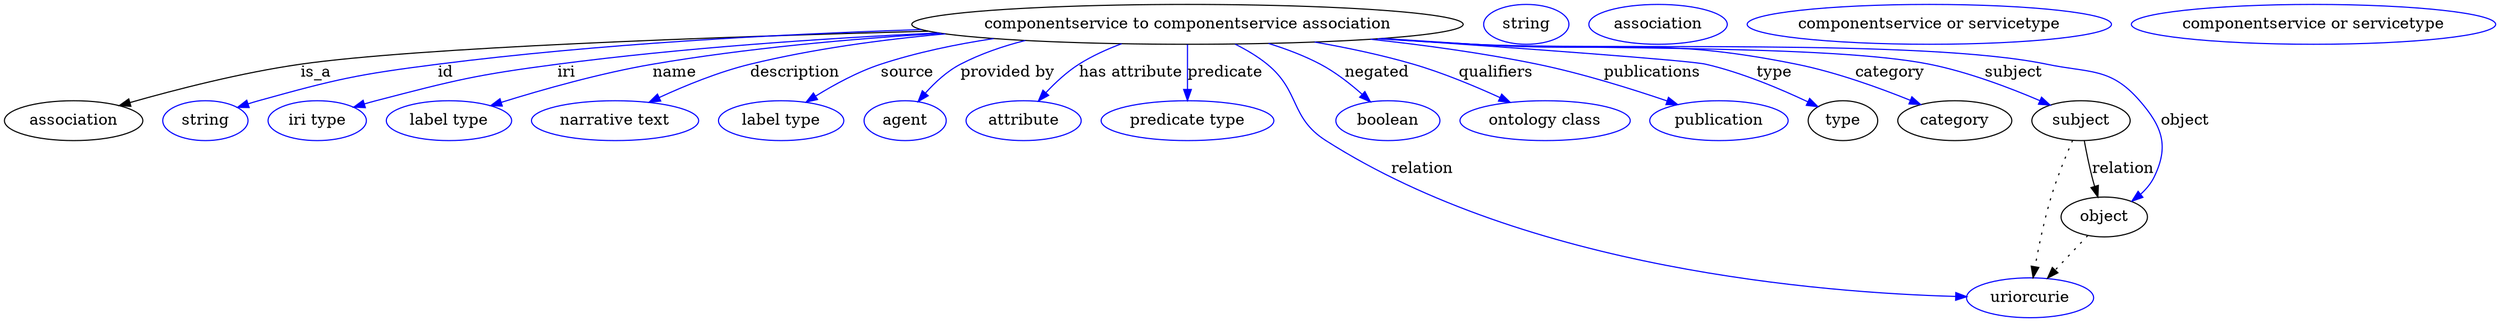 digraph {
	graph [bb="0,0,2248.8,283"];
	node [label="\N"];
	"componentservice to componentservice association"	[height=0.5,
		label="componentservice to componentservice association",
		pos="1068.4,265",
		width=6.9147];
	association	[height=0.5,
		pos="62.394,178",
		width=1.7332];
	"componentservice to componentservice association" -> association	[label=is_a,
		lp="281.39,221.5",
		pos="e,103.55,191.56 834.45,258.84 637.9,253.57 372.73,244 267.39,229 214.12,221.41 154.49,206.07 113.34,194.37"];
	id	[color=blue,
		height=0.5,
		label=string,
		pos="181.39,178",
		width=1.0652];
	"componentservice to componentservice association" -> id	[color=blue,
		label=id,
		lp="398.39,221.5",
		pos="e,210.38,190 827.93,260.29 698.21,256.1 535.59,247.31 391.39,229 318.5,219.74 300.2,215.65 229.39,196 226.29,195.14 223.09,194.17 \
219.89,193.16",
		style=solid];
	iri	[color=blue,
		height=0.5,
		label="iri type",
		pos="282.39,178",
		width=1.2277];
	"componentservice to componentservice association" -> iri	[color=blue,
		label=iri,
		lp="507.39,221.5",
		pos="e,315.31,190.19 843.41,257.27 738.54,252.32 612.25,243.75 499.39,229 425.67,219.36 407.35,214.72 335.39,196 332.02,195.12 328.54,\
194.15 325.06,193.14",
		style=solid];
	name	[color=blue,
		height=0.5,
		label="label type",
		pos="401.39,178",
		width=1.5707];
	"componentservice to componentservice association" -> name	[color=blue,
		label=name,
		lp="605.39,221.5",
		pos="e,438.98,191.51 846.1,256.89 763.78,251.89 669.93,243.41 585.39,229 538.27,220.97 485.75,206.08 448.93,194.64",
		style=solid];
	description	[color=blue,
		height=0.5,
		label="narrative text",
		pos="551.39,178",
		width=2.0943];
	"componentservice to componentservice association" -> description	[color=blue,
		label=description,
		lp="713.89,221.5",
		pos="e,582.12,194.62 849.68,256.39 791.8,251.19 729.75,242.71 673.39,229 645.05,222.1 614.69,209.68 591.35,198.95",
		style=solid];
	source	[color=blue,
		height=0.5,
		label="label type",
		pos="701.39,178",
		width=1.5707];
	"componentservice to componentservice association" -> source	[color=blue,
		label=source,
		lp="815.39,221.5",
		pos="e,723.95,194.74 893.27,252.14 858.96,246.96 823.64,239.56 791.39,229 770.76,222.24 749.43,210.64 732.73,200.31",
		style=solid];
	"provided by"	[color=blue,
		height=0.5,
		label=agent,
		pos="813.39,178",
		width=1.0291];
	"componentservice to componentservice association" -> "provided by"	[color=blue,
		label="provided by",
		lp="905.89,221.5",
		pos="e,825.1,195.15 921.96,250.43 901.62,245.31 881.51,238.37 863.39,229 851.3,222.74 840.3,212.52 831.71,202.94",
		style=solid];
	"has attribute"	[color=blue,
		height=0.5,
		label=attribute,
		pos="920.39,178",
		width=1.4443];
	"componentservice to componentservice association" -> "has attribute"	[color=blue,
		label="has attribute",
		lp="1017.4,221.5",
		pos="e,933.75,195.77 1008.9,247.51 995.7,242.57 982.15,236.44 970.39,229 959.48,222.09 949.1,212.42 940.65,203.42",
		style=solid];
	predicate	[color=blue,
		height=0.5,
		label="predicate type",
		pos="1068.4,178",
		width=2.1665];
	"componentservice to componentservice association" -> predicate	[color=blue,
		label=predicate,
		lp="1102.4,221.5",
		pos="e,1068.4,196.18 1068.4,246.8 1068.4,235.16 1068.4,219.55 1068.4,206.24",
		style=solid];
	relation	[color=blue,
		height=0.5,
		label=uriorcurie,
		pos="1828.4,18",
		width=1.5887];
	"componentservice to componentservice association" -> relation	[color=blue,
		label=relation,
		lp="1280.4,134.5",
		pos="e,1770.9,19.01 1111.5,247.08 1121.5,242.08 1131.8,236.03 1140.4,229 1170.4,204.56 1160.8,180.77 1193.4,160 1375,44.341 1638.3,22.749 \
1760.9,19.262",
		style=solid];
	negated	[color=blue,
		height=0.5,
		label=boolean,
		pos="1249.4,178",
		width=1.2999];
	"componentservice to componentservice association" -> negated	[color=blue,
		label=negated,
		lp="1239.4,221.5",
		pos="e,1233.6,194.99 1141.6,247.73 1157.5,242.82 1173.9,236.64 1188.4,229 1201.9,221.88 1215.2,211.46 1226,201.98",
		style=solid];
	qualifiers	[color=blue,
		height=0.5,
		label="ontology class",
		pos="1390.4,178",
		width=2.1304];
	"componentservice to componentservice association" -> qualifiers	[color=blue,
		label=qualifiers,
		lp="1345.9,221.5",
		pos="e,1359.1,194.62 1183.6,249.01 1212.8,243.91 1244,237.32 1272.4,229 1298.9,221.22 1327.5,209.21 1349.9,198.91",
		style=solid];
	publications	[color=blue,
		height=0.5,
		label=publication,
		pos="1547.4,178",
		width=1.7332];
	"componentservice to componentservice association" -> publications	[color=blue,
		label=publications,
		lp="1487.4,221.5",
		pos="e,1510.1,192.53 1233.2,251.5 1281.9,246.25 1335,238.97 1383.4,229 1423.6,220.72 1468,206.88 1500.5,195.85",
		style=solid];
	type	[height=0.5,
		pos="1659.4,178",
		width=0.86659];
	"componentservice to componentservice association" -> type	[color=blue,
		label=type,
		lp="1597.4,221.5",
		pos="e,1636.8,190.64 1243,252.15 1369.5,243.36 1520.9,232.35 1535.4,229 1567.9,221.5 1603.1,206.63 1627.6,195.05",
		style=solid];
	category	[height=0.5,
		pos="1760.4,178",
		width=1.4263];
	"componentservice to componentservice association" -> category	[color=blue,
		label=category,
		lp="1701.9,221.5",
		pos="e,1729.6,192.56 1245,252.27 1272.2,250.49 1300.1,248.68 1326.4,247 1455.7,238.74 1490.4,254.63 1617.4,229 1653,221.81 1691.9,207.81 \
1720.1,196.45",
		style=solid];
	subject	[height=0.5,
		pos="1874.4,178",
		width=1.2277];
	"componentservice to componentservice association" -> subject	[color=blue,
		label=subject,
		lp="1813.4,221.5",
		pos="e,1846.5,192.05 1241.8,252.05 1270.1,250.25 1299.1,248.5 1326.4,247 1417.7,241.99 1647.7,246.88 1737.4,229 1772.2,222.05 1810,207.71 \
1837.1,196.16",
		style=solid];
	object	[height=0.5,
		pos="1895.4,91",
		width=1.0832];
	"componentservice to componentservice association" -> object	[color=blue,
		label=object,
		lp="1968.4,178",
		pos="e,1920.3,105.25 1240.1,251.94 1268.9,250.13 1298.5,248.4 1326.4,247 1441.2,241.22 1730.8,252.35 1843.4,229 1882.7,220.85 1901.1,\
226.25 1927.4,196 1947.9,172.46 1954.1,155.03 1940.4,127 1937.5,121.17 1933.2,116.02 1928.3,111.6",
		style=solid];
	association_type	[color=blue,
		height=0.5,
		label=string,
		pos="1373.4,265",
		width=1.0652];
	association_category	[color=blue,
		height=0.5,
		label=association,
		pos="1492.4,265",
		width=1.7332];
	subject -> relation	[pos="e,1831.1,36.136 1866.8,160.24 1860.9,146.64 1852.8,126.88 1847.4,109 1841.1,88.265 1836.2,64.241 1832.9,46.231",
		style=dotted];
	subject -> object	[label=relation,
		lp="1912.4,134.5",
		pos="e,1889.7,108.98 1877.4,159.77 1879.2,150.09 1881.6,137.8 1884.4,127 1885.1,124.32 1885.9,121.53 1886.7,118.76"];
	"componentservice to componentservice association_subject"	[color=blue,
		height=0.5,
		label="componentservice or servicetype",
		pos="1737.4,265",
		width=4.5677];
	object -> relation	[pos="e,1844.2,35.702 1880.5,74.243 1871.9,65.127 1860.9,53.465 1851.2,43.208",
		style=dotted];
	"componentservice to componentservice association_object"	[color=blue,
		height=0.5,
		label="componentservice or servicetype",
		pos="2084.4,265",
		width=4.5677];
}
